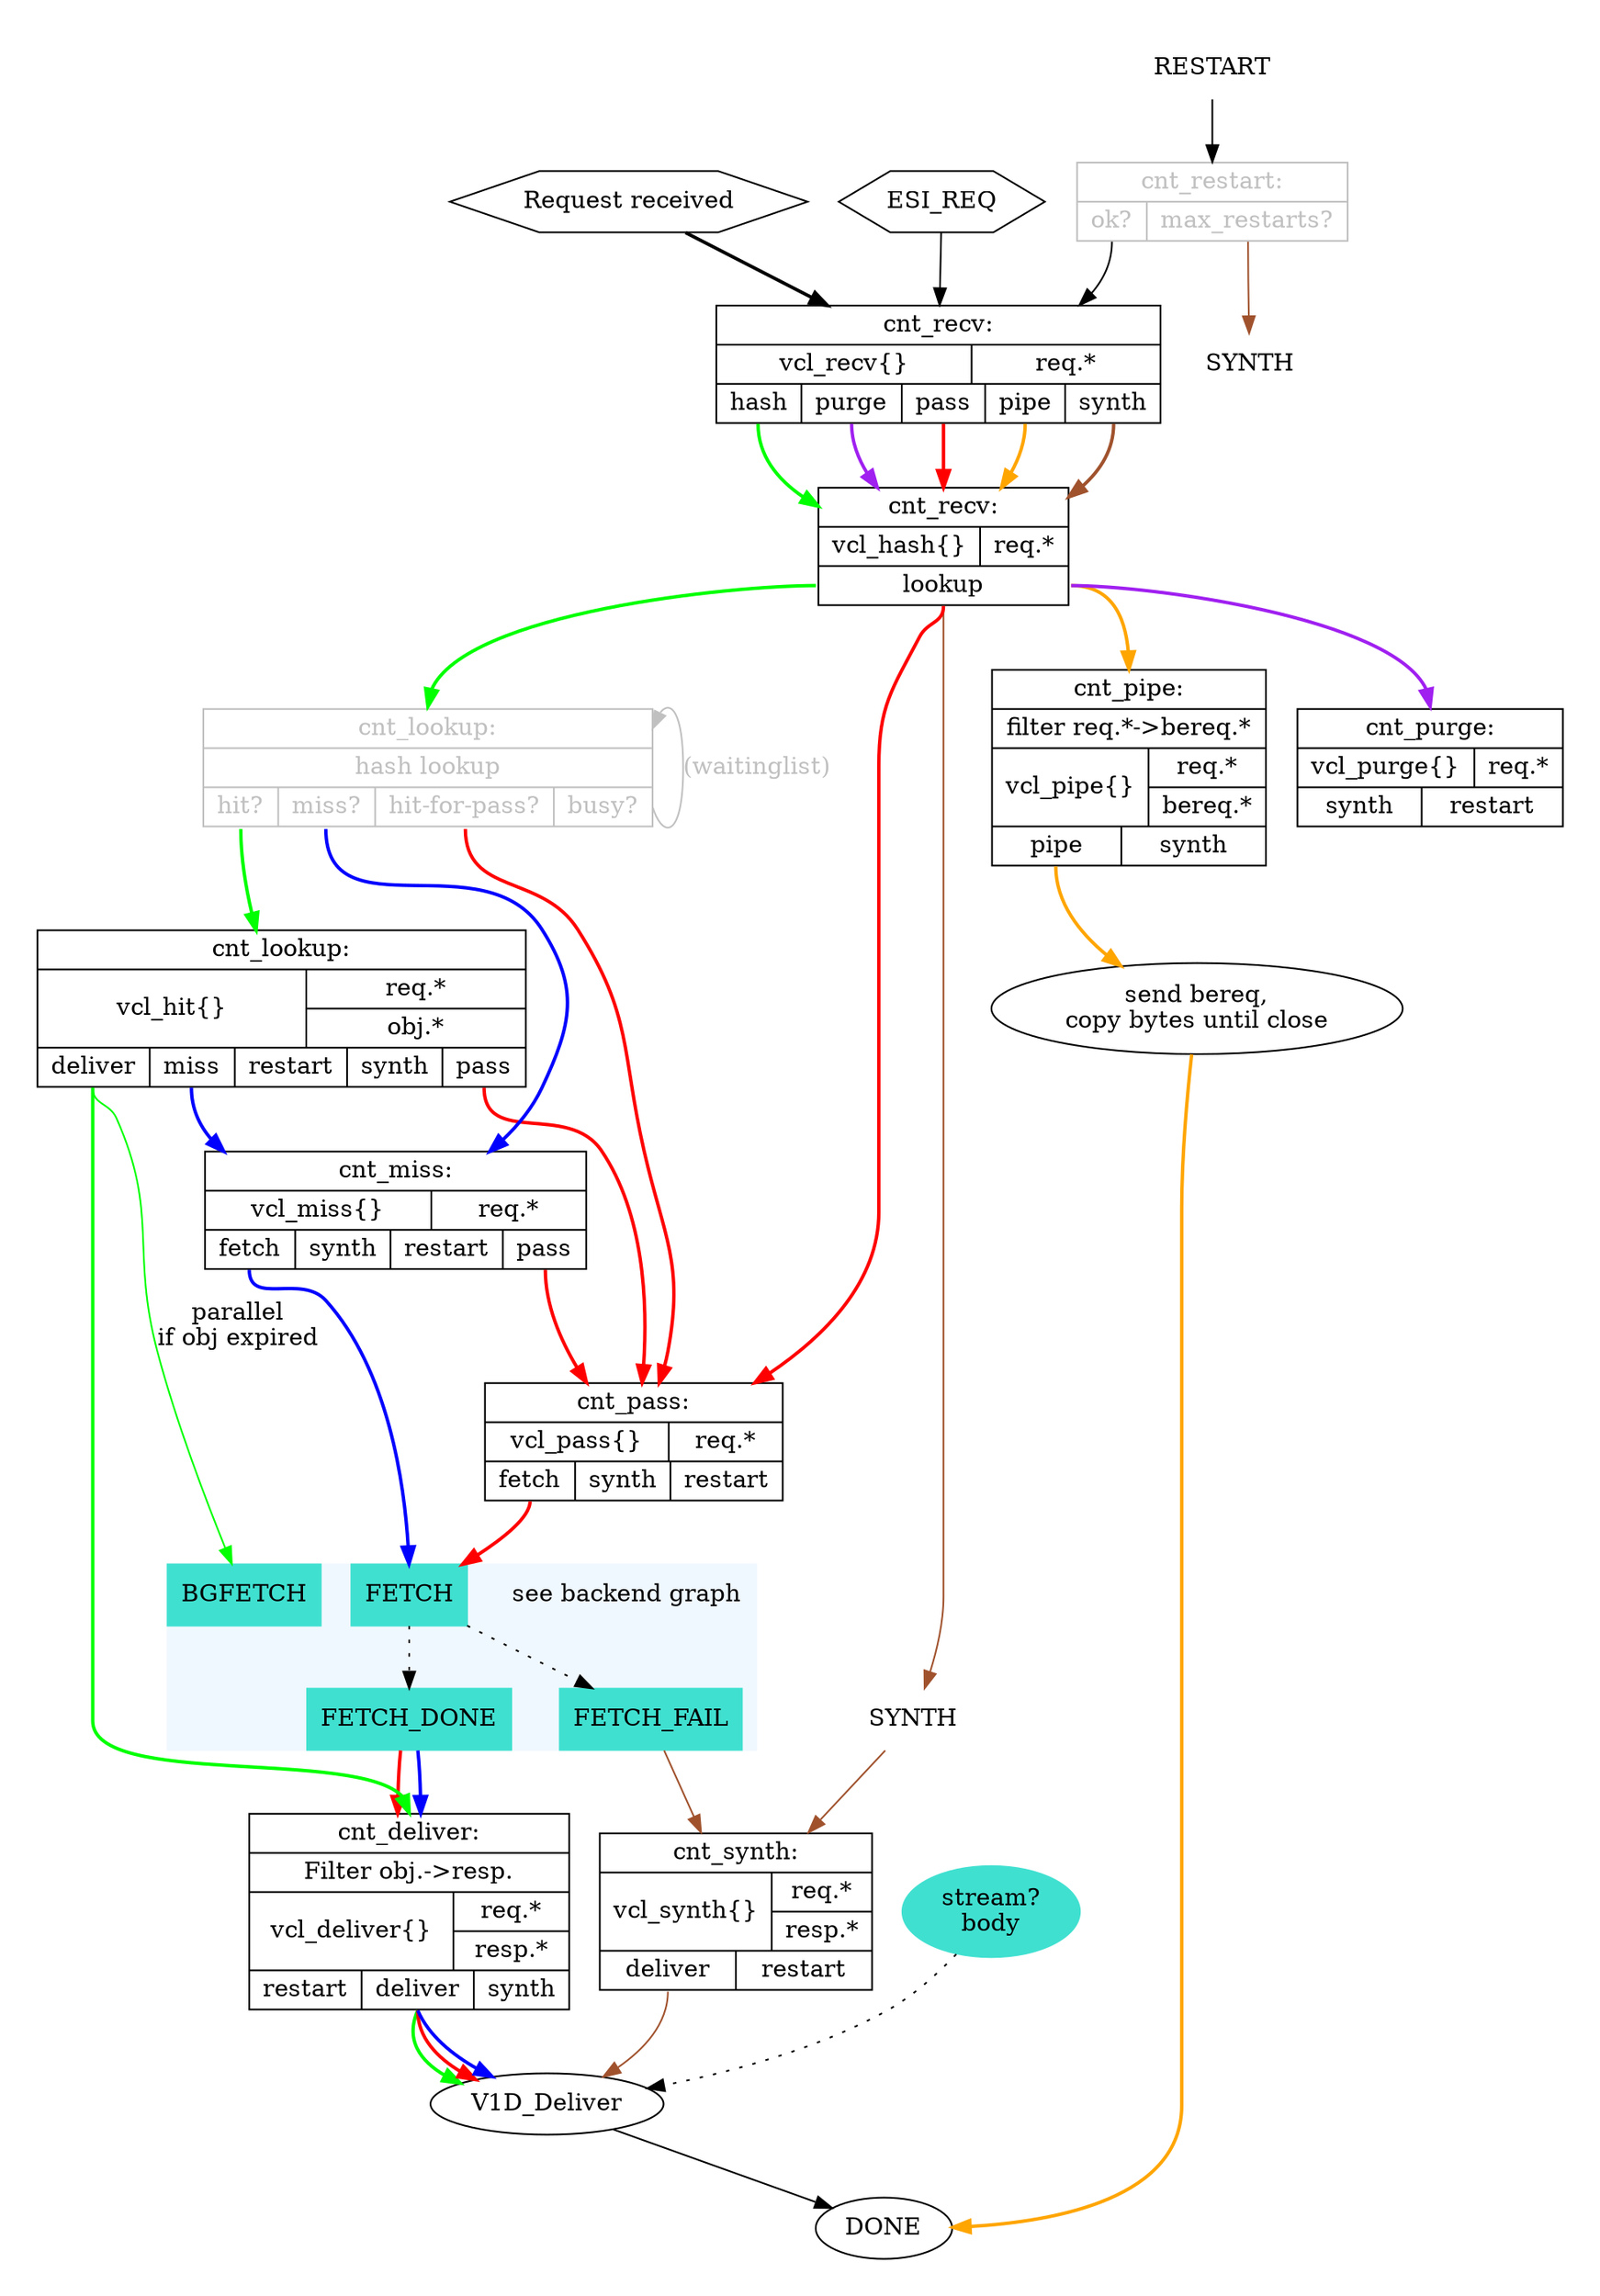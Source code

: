 /*
 * we should format labels in a readable form like
 *			 label="\
 *			 {cnt_deliver:|\
 *				 Filter obj.-\>resp.|\
 *				 {vcl_deliver\{\}|\
 *				 {req.*|resp.*}}|\
 *				 {restart|<deliver>deliver|<synth>synth}}"
 *
 * <rant>
 * ... but some servers in the v-c.o build farm use old graphviz 2.26.3
 * which cannot handle labels with additional whitespace properly, so
 * for the time being we need to fall back into dark middle ages and
 * use illegibly long lines
 * </rant>
 * -- slink 20141013
 */

digraph cache_req_fsm {
	margin="0.25"
	ranksep="0.5"
	center="1"

	//// XXX does this belong here? -- from cache_vcl.c
	/*
	vcl_load [label = "vcl.load",shape=plaintext]
	vcl_load -> init
	init [
	      shape=record
	      label="
	      {VCL_Load:|
		      {vcl_init}|
		      {<ok>ok|<fail>fail}}"
	]
	init:ok -> ok
	init:fail -> fail

	vcl_discard [label = "vcl.discard",shape=plaintext]
	vcl_discard -> fini
	fini [
	      shape=record
	      label="
	      {VCL_Nuke:|
		      {vcl_fini}|
		      {<ok>ok}}"
	]
	fini:ok -> ok
	*/

	acceptor [
		  shape=hexagon
		  label="Request received"
	]
	ESI_REQ [ shape=hexagon ]
	RESTART [shape=plaintext]

	ESI_REQ -> recv
	SYNTH [shape=plaintext]
	acceptor -> recv [style=bold]

	subgraph xcluster_deliver {
		/* cnt_deliver() */
		deliver [
			 shape=record
			 label="{cnt_deliver:|Filter obj.-\>resp.|{vcl_deliver\{\}|{req.*|resp.*}}|{restart|<deliver>deliver|<synth>synth}}"
		]

		deliver:deliver:s -> V1D_Deliver [style=bold,color=green]
		deliver:deliver:s -> V1D_Deliver [style=bold,color=red]
		deliver:deliver:s -> V1D_Deliver [style=bold,color=blue]

		stream [label="stream?\nbody",style=filled,color=turquoise]
		stream -> V1D_Deliver [style=dotted]
	}

	V1D_Deliver -> DONE

	/* cnt_synth() */
	subgraph xcluster_synth {
		synth [
		       shape=record
		       label="{cnt_synth:|{vcl_synth\{\}|{req.*|resp.*}}|{<del>deliver|<restart>restart}}"
		]

		SYNTH -> synth [color=sienna]
		synth:del:s -> V1D_Deliver [color=sienna]
	}

	subgraph cluster_backend {
		style=filled
		color=aliceblue

		"see backend graph" [shape=plaintext]

		node [shape=box,
		      style=filled,
		      color=turquoise]

		BGFETCH
		FETCH
		FETCH_DONE
		FETCH_FAIL
	}

	lookup2:deliver:s -> BGFETCH [label="parallel\nif obj expired",
				      color=green]
	FETCH_FAIL -> synth [color=sienna]

	FETCH_DONE -> deliver [style=bold,color=red]
	FETCH_DONE -> deliver [style=bold,color=blue]
	FETCH -> FETCH_DONE [style=dotted]
	FETCH -> FETCH_FAIL [style=dotted]
	/* cnt_lookup() */
	subgraph xcluster_lookup {
		lookup [
			shape=record
			color=grey
			fontcolor=grey
			label="{<top>cnt_lookup:|hash lookup|{<h>hit?|<miss>miss?|<hfp>hit-for-pass?|<busy>busy?}}"
		]
		lookup2 [
			 shape=record
			 label="{<top>cnt_lookup:|{vcl_hit\{\}|{req.*|obj.*}}|{<deliver>deliver|<miss>miss|restart|synth|<pass>pass}}"
		]
	}
	lookup:busy:e -> lookup:top:e [label="(waitinglist)",
				       color=grey,
				       fontcolor=grey]
	lookup:miss:s -> miss [style=bold,color=blue]
	lookup:hfp:s -> pass [style=bold,color=red]
	lookup:h:s -> lookup2 [style=bold,color=green]

	lookup2:deliver:s -> deliver:n [style=bold,color=green]
	lookup2:miss:s -> miss [style=bold,color=blue]
	// XXX should not happen
	// lookup2:miss:s -> pass [style=bold,color=red,label="(no busy obj)"]
	lookup2:pass:s -> pass [style=bold,color=red]

	/* cnt_miss */
	subgraph xcluster_miss {
		miss [
		      shape=record
		      label="{cnt_miss:|{vcl_miss\{\}|req.*}|{<fetch>fetch|<synth>synth|<rst>restart|<pass>pass}}"
		]
	}
	miss:fetch:s -> FETCH [style=bold,color=blue]
	miss:pass:s -> pass [style=bold,color=red]

	/* cnt_pass */
	subgraph xcluster_pass {
		pass [
		      shape=record
		      label="{cnt_pass:|{vcl_pass\{\}|req.*}|{<fetch>fetch|<synth>synth|<rst>restart}}"
		]
	}
	pass:fetch:s -> FETCH [style=bold, color=red]

	/* cnt_pipe */
	subgraph xcluster_pipe {
		pipe [
		      shape=record
		      label="{<top>cnt_pipe:|filter req.*-\>bereq.*|{vcl_pipe\{\}|{req.*|bereq.*}}|{<pipe>pipe|<synth>synth}}"
		]
		pipe_do [
			 shape=ellipse
			 label="send bereq,\ncopy bytes until close"
		]
		pipe:pipe -> pipe_do [style=bold,color=orange]
	}
	pipe_do -> DONE [style=bold,color=orange]

	/* cnt_restart */
	subgraph xcluster_restart {
		restart [
			shape=record
			color=grey
			fontcolor=grey
			label="{cnt_restart:|{<ok>ok?|<max>max_restarts?}}"
		]
	}
	RESTART -> restart
	restart:ok:s -> recv
	restart:max:s -> err_restart [color=sienna]
	err_restart [label="SYNTH",shape=plaintext]

	/* cnt_recv() */
	subgraph xcluster_recv {
		recv [
		      shape=record
		      label="{cnt_recv:|{vcl_recv\{\}|req.*}|{<hash>hash|<purge>purge|<pass>pass|<pipe>pipe|<synth>synth}}"
		]
		recv:hash:s -> hash [style=bold,color=green]
		recv:purge:s -> hash [style=bold,color=purple]
		recv:pass:s-> hash [style=bold,color=red]
		recv:pipe:s -> hash [style=bold,color=orange]
		recv:synth:s -> hash [style=bold,color=sienna]
                hash [
		      shape=record
		      label="{cnt_recv:|{vcl_hash\{\}|req.*}|{<lookup>lookup}}"
		]
	}
	
        hash:lookup -> lookup:top:n [style=bold,color=green]
	hash:lookup -> purge:top:n [style=bold,color=purple]
	hash:lookup -> pass [style=bold,color=red]
	hash:lookup -> pipe:top:n [style=bold,color=orange]
	hash:lookup -> SYNTH [color=sienna]

	/* cnt_purge */
	subgraph xcluster_purge {
		purge [
		       shape=record
		       label="{<top>cnt_purge:|{vcl_purge\{\}|req.*}|{<synth>synth|<restart>restart}}"
		]
	}
}
